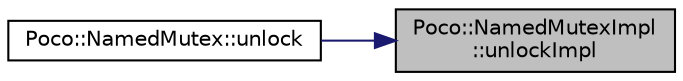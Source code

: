 digraph "Poco::NamedMutexImpl::unlockImpl"
{
 // LATEX_PDF_SIZE
  edge [fontname="Helvetica",fontsize="10",labelfontname="Helvetica",labelfontsize="10"];
  node [fontname="Helvetica",fontsize="10",shape=record];
  rankdir="RL";
  Node1 [label="Poco::NamedMutexImpl\l::unlockImpl",height=0.2,width=0.4,color="black", fillcolor="grey75", style="filled", fontcolor="black",tooltip=" "];
  Node1 -> Node2 [dir="back",color="midnightblue",fontsize="10",style="solid"];
  Node2 [label="Poco::NamedMutex::unlock",height=0.2,width=0.4,color="black", fillcolor="white", style="filled",URL="$classPoco_1_1NamedMutex.html#a3cb844b74908d2ca04ad40485c677281",tooltip=" "];
}
